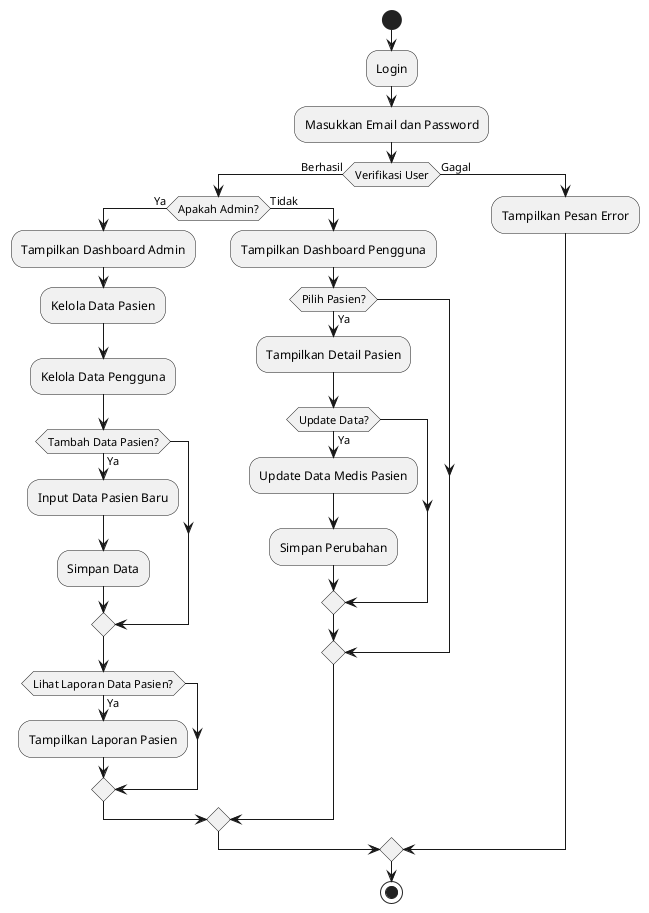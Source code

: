 @startuml

start

:Login;
:Masukkan Email dan Password;
if (Verifikasi User) then (Berhasil)
    if (Apakah Admin?) then (Ya)
        :Tampilkan Dashboard Admin;
        :Kelola Data Pasien;
        :Kelola Data Pengguna;
        if (Tambah Data Pasien?) then (Ya)
            :Input Data Pasien Baru;
            :Simpan Data;
        endif

        if (Lihat Laporan Data Pasien?) then (Ya)
            :Tampilkan Laporan Pasien;
        endif

    else (Tidak)
        :Tampilkan Dashboard Pengguna;
        if (Pilih Pasien?) then (Ya)
            :Tampilkan Detail Pasien;
            if (Update Data?) then (Ya)
                :Update Data Medis Pasien;
                :Simpan Perubahan;
            endif
        endif
    endif
else (Gagal)
    :Tampilkan Pesan Error;
endif

stop

@enduml
